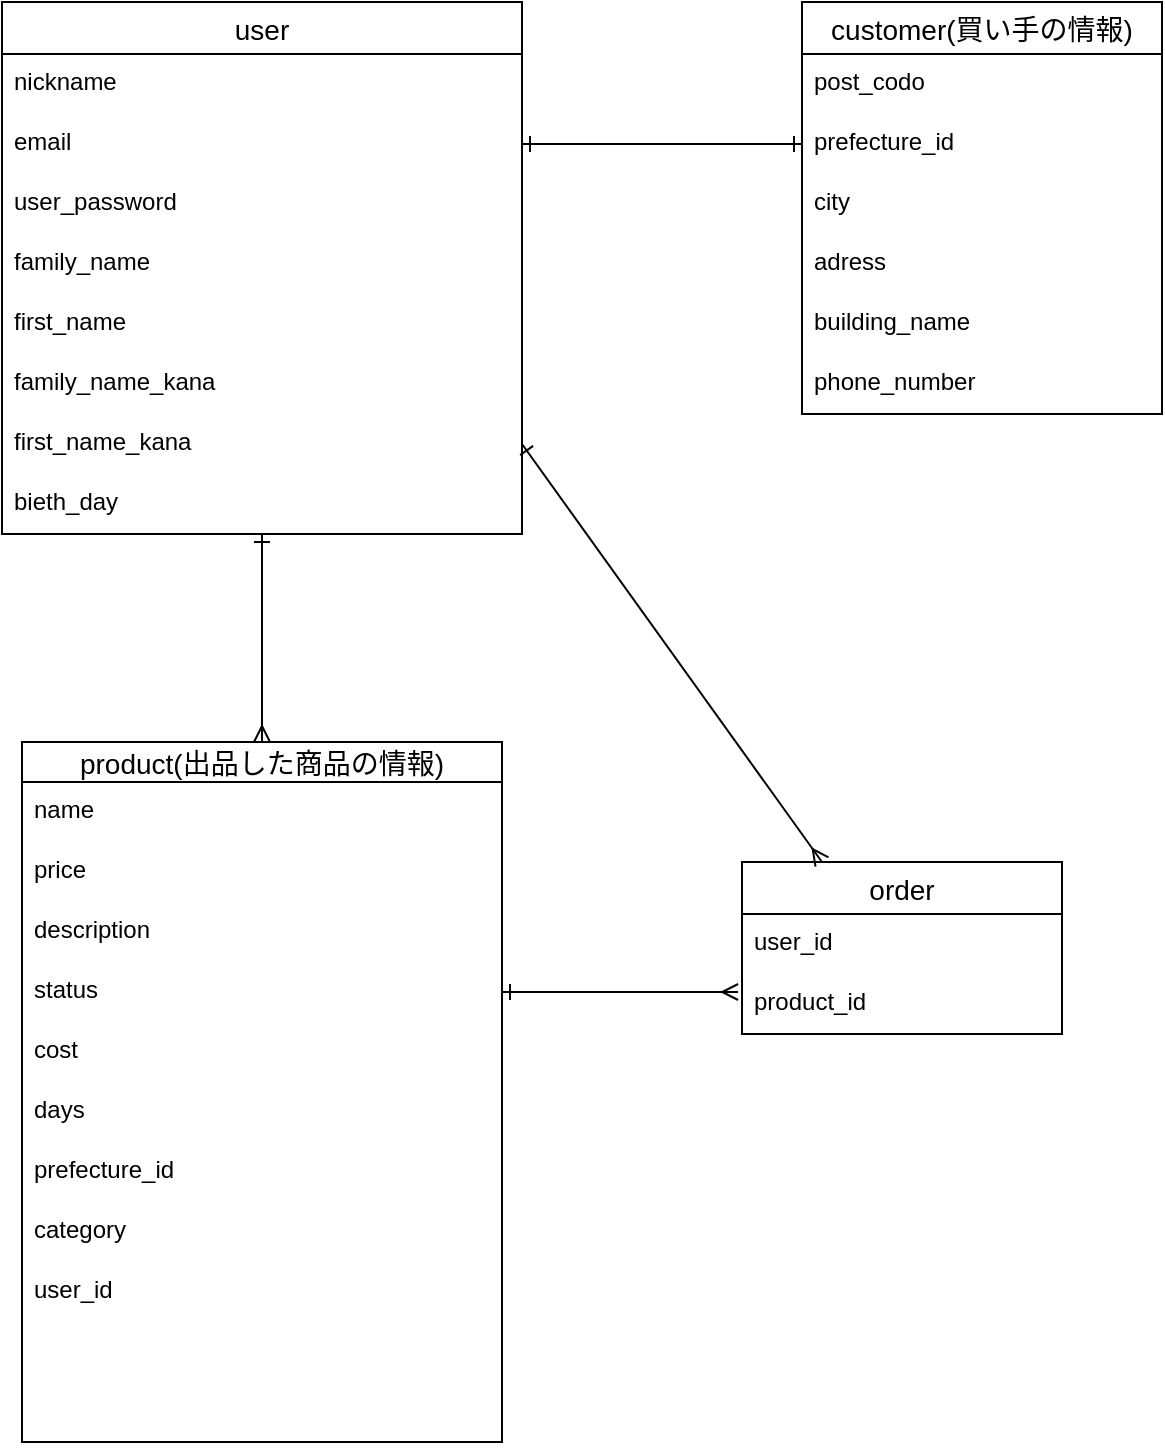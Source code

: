 <mxfile>
    <diagram id="eGJ3xKTC9f9VrZNubBRB" name="ページ1">
        <mxGraphModel dx="1575" dy="1749" grid="1" gridSize="10" guides="1" tooltips="1" connect="1" arrows="1" fold="1" page="1" pageScale="1" pageWidth="827" pageHeight="1169" math="0" shadow="0">
            <root>
                <mxCell id="0"/>
                <mxCell id="1" parent="0"/>
                <mxCell id="96" value="user" style="swimlane;fontStyle=0;childLayout=stackLayout;horizontal=1;startSize=26;horizontalStack=0;resizeParent=1;resizeParentMax=0;resizeLast=0;collapsible=1;marginBottom=0;align=center;fontSize=14;" vertex="1" parent="1">
                    <mxGeometry x="-800" y="-1140" width="260" height="266" as="geometry"/>
                </mxCell>
                <mxCell id="97" value="nickname" style="text;strokeColor=none;fillColor=none;spacingLeft=4;spacingRight=4;overflow=hidden;rotatable=0;points=[[0,0.5],[1,0.5]];portConstraint=eastwest;fontSize=12;" vertex="1" parent="96">
                    <mxGeometry y="26" width="260" height="30" as="geometry"/>
                </mxCell>
                <mxCell id="98" value="email" style="text;strokeColor=none;fillColor=none;spacingLeft=4;spacingRight=4;overflow=hidden;rotatable=0;points=[[0,0.5],[1,0.5]];portConstraint=eastwest;fontSize=12;" vertex="1" parent="96">
                    <mxGeometry y="56" width="260" height="30" as="geometry"/>
                </mxCell>
                <mxCell id="101" value="user_password" style="text;strokeColor=none;fillColor=none;spacingLeft=4;spacingRight=4;overflow=hidden;rotatable=0;points=[[0,0.5],[1,0.5]];portConstraint=eastwest;fontSize=12;" vertex="1" parent="96">
                    <mxGeometry y="86" width="260" height="30" as="geometry"/>
                </mxCell>
                <mxCell id="102" value="family_name" style="text;strokeColor=none;fillColor=none;spacingLeft=4;spacingRight=4;overflow=hidden;rotatable=0;points=[[0,0.5],[1,0.5]];portConstraint=eastwest;fontSize=12;" vertex="1" parent="96">
                    <mxGeometry y="116" width="260" height="30" as="geometry"/>
                </mxCell>
                <mxCell id="103" value="first_name" style="text;strokeColor=none;fillColor=none;spacingLeft=4;spacingRight=4;overflow=hidden;rotatable=0;points=[[0,0.5],[1,0.5]];portConstraint=eastwest;fontSize=12;" vertex="1" parent="96">
                    <mxGeometry y="146" width="260" height="30" as="geometry"/>
                </mxCell>
                <mxCell id="104" value="family_name_kana" style="text;strokeColor=none;fillColor=none;spacingLeft=4;spacingRight=4;overflow=hidden;rotatable=0;points=[[0,0.5],[1,0.5]];portConstraint=eastwest;fontSize=12;" vertex="1" parent="96">
                    <mxGeometry y="176" width="260" height="30" as="geometry"/>
                </mxCell>
                <mxCell id="105" value="first_name_kana" style="text;strokeColor=none;fillColor=none;spacingLeft=4;spacingRight=4;overflow=hidden;rotatable=0;points=[[0,0.5],[1,0.5]];portConstraint=eastwest;fontSize=12;" vertex="1" parent="96">
                    <mxGeometry y="206" width="260" height="30" as="geometry"/>
                </mxCell>
                <mxCell id="106" value="bieth_day" style="text;strokeColor=none;fillColor=none;spacingLeft=4;spacingRight=4;overflow=hidden;rotatable=0;points=[[0,0.5],[1,0.5]];portConstraint=eastwest;fontSize=12;" vertex="1" parent="96">
                    <mxGeometry y="236" width="260" height="30" as="geometry"/>
                </mxCell>
                <mxCell id="153" style="edgeStyle=none;html=1;exitX=0.5;exitY=0;exitDx=0;exitDy=0;entryX=0.5;entryY=1;entryDx=0;entryDy=0;fontColor=#FFFFFF;startArrow=ERmany;startFill=0;endArrow=ERone;endFill=0;" edge="1" parent="1" source="107" target="96">
                    <mxGeometry relative="1" as="geometry"/>
                </mxCell>
                <mxCell id="107" value="product(出品した商品の情報)" style="swimlane;fontStyle=0;childLayout=stackLayout;horizontal=1;startSize=20;horizontalStack=0;resizeParent=1;resizeParentMax=0;resizeLast=0;collapsible=1;marginBottom=0;align=center;fontSize=14;" vertex="1" parent="1">
                    <mxGeometry x="-790" y="-770" width="240" height="350" as="geometry"/>
                </mxCell>
                <mxCell id="108" value="name" style="text;strokeColor=none;fillColor=none;spacingLeft=4;spacingRight=4;overflow=hidden;rotatable=0;points=[[0,0.5],[1,0.5]];portConstraint=eastwest;fontSize=12;" vertex="1" parent="107">
                    <mxGeometry y="20" width="240" height="30" as="geometry"/>
                </mxCell>
                <mxCell id="109" value="price" style="text;strokeColor=none;fillColor=none;spacingLeft=4;spacingRight=4;overflow=hidden;rotatable=0;points=[[0,0.5],[1,0.5]];portConstraint=eastwest;fontSize=12;" vertex="1" parent="107">
                    <mxGeometry y="50" width="240" height="30" as="geometry"/>
                </mxCell>
                <mxCell id="111" value="description" style="text;strokeColor=none;fillColor=none;spacingLeft=4;spacingRight=4;overflow=hidden;rotatable=0;points=[[0,0.5],[1,0.5]];portConstraint=eastwest;fontSize=12;" vertex="1" parent="107">
                    <mxGeometry y="80" width="240" height="30" as="geometry"/>
                </mxCell>
                <mxCell id="112" value="status" style="text;strokeColor=none;fillColor=none;spacingLeft=4;spacingRight=4;overflow=hidden;rotatable=0;points=[[0,0.5],[1,0.5]];portConstraint=eastwest;fontSize=12;" vertex="1" parent="107">
                    <mxGeometry y="110" width="240" height="30" as="geometry"/>
                </mxCell>
                <mxCell id="114" value="cost" style="text;strokeColor=none;fillColor=none;spacingLeft=4;spacingRight=4;overflow=hidden;rotatable=0;points=[[0,0.5],[1,0.5]];portConstraint=eastwest;fontSize=12;" vertex="1" parent="107">
                    <mxGeometry y="140" width="240" height="30" as="geometry"/>
                </mxCell>
                <mxCell id="115" value="days" style="text;strokeColor=none;fillColor=none;spacingLeft=4;spacingRight=4;overflow=hidden;rotatable=0;points=[[0,0.5],[1,0.5]];portConstraint=eastwest;fontSize=12;" vertex="1" parent="107">
                    <mxGeometry y="170" width="240" height="30" as="geometry"/>
                </mxCell>
                <mxCell id="116" value="prefecture_id" style="text;strokeColor=none;fillColor=none;spacingLeft=4;spacingRight=4;overflow=hidden;rotatable=0;points=[[0,0.5],[1,0.5]];portConstraint=eastwest;fontSize=12;" vertex="1" parent="107">
                    <mxGeometry y="200" width="240" height="30" as="geometry"/>
                </mxCell>
                <mxCell id="117" value="category" style="text;strokeColor=none;fillColor=none;spacingLeft=4;spacingRight=4;overflow=hidden;rotatable=0;points=[[0,0.5],[1,0.5]];portConstraint=eastwest;fontSize=12;" vertex="1" parent="107">
                    <mxGeometry y="230" width="240" height="30" as="geometry"/>
                </mxCell>
                <mxCell id="149" value="user_id" style="text;strokeColor=none;fillColor=none;spacingLeft=4;spacingRight=4;overflow=hidden;rotatable=0;points=[[0,0.5],[1,0.5]];portConstraint=eastwest;fontSize=12;" vertex="1" parent="107">
                    <mxGeometry y="260" width="240" height="30" as="geometry"/>
                </mxCell>
                <mxCell id="151" value="product_id" style="text;strokeColor=none;fillColor=none;spacingLeft=4;spacingRight=4;overflow=hidden;rotatable=0;points=[[0,0.5],[1,0.5]];portConstraint=eastwest;fontSize=12;fontColor=#FFFFFF;" vertex="1" parent="107">
                    <mxGeometry y="290" width="240" height="30" as="geometry"/>
                </mxCell>
                <mxCell id="110" value="purchase_id" style="text;strokeColor=none;fillColor=none;spacingLeft=4;spacingRight=4;overflow=hidden;rotatable=0;points=[[0,0.5],[1,0.5]];portConstraint=eastwest;fontSize=12;fontColor=#FFFFFF;" vertex="1" parent="107">
                    <mxGeometry y="320" width="240" height="30" as="geometry"/>
                </mxCell>
                <mxCell id="120" value="order" style="swimlane;fontStyle=0;childLayout=stackLayout;horizontal=1;startSize=26;horizontalStack=0;resizeParent=1;resizeParentMax=0;resizeLast=0;collapsible=1;marginBottom=0;align=center;fontSize=14;" vertex="1" parent="1">
                    <mxGeometry x="-430" y="-710" width="160" height="86" as="geometry"/>
                </mxCell>
                <mxCell id="121" value="user_id" style="text;strokeColor=none;fillColor=none;spacingLeft=4;spacingRight=4;overflow=hidden;rotatable=0;points=[[0,0.5],[1,0.5]];portConstraint=eastwest;fontSize=12;" vertex="1" parent="120">
                    <mxGeometry y="26" width="160" height="30" as="geometry"/>
                </mxCell>
                <mxCell id="122" value="product_id" style="text;strokeColor=none;fillColor=none;spacingLeft=4;spacingRight=4;overflow=hidden;rotatable=0;points=[[0,0.5],[1,0.5]];portConstraint=eastwest;fontSize=12;" vertex="1" parent="120">
                    <mxGeometry y="56" width="160" height="30" as="geometry"/>
                </mxCell>
                <mxCell id="124" value="customer(買い手の情報)" style="swimlane;fontStyle=0;childLayout=stackLayout;horizontal=1;startSize=26;horizontalStack=0;resizeParent=1;resizeParentMax=0;resizeLast=0;collapsible=1;marginBottom=0;align=center;fontSize=14;" vertex="1" parent="1">
                    <mxGeometry x="-400" y="-1140" width="180" height="206" as="geometry"/>
                </mxCell>
                <mxCell id="130" value="post_codo" style="text;strokeColor=none;fillColor=none;spacingLeft=4;spacingRight=4;overflow=hidden;rotatable=0;points=[[0,0.5],[1,0.5]];portConstraint=eastwest;fontSize=12;" vertex="1" parent="124">
                    <mxGeometry y="26" width="180" height="30" as="geometry"/>
                </mxCell>
                <mxCell id="131" value="prefecture_id" style="text;strokeColor=none;fillColor=none;spacingLeft=4;spacingRight=4;overflow=hidden;rotatable=0;points=[[0,0.5],[1,0.5]];portConstraint=eastwest;fontSize=12;" vertex="1" parent="124">
                    <mxGeometry y="56" width="180" height="30" as="geometry"/>
                </mxCell>
                <mxCell id="132" value="city" style="text;strokeColor=none;fillColor=none;spacingLeft=4;spacingRight=4;overflow=hidden;rotatable=0;points=[[0,0.5],[1,0.5]];portConstraint=eastwest;fontSize=12;" vertex="1" parent="124">
                    <mxGeometry y="86" width="180" height="30" as="geometry"/>
                </mxCell>
                <mxCell id="133" value="adress" style="text;strokeColor=none;fillColor=none;spacingLeft=4;spacingRight=4;overflow=hidden;rotatable=0;points=[[0,0.5],[1,0.5]];portConstraint=eastwest;fontSize=12;" vertex="1" parent="124">
                    <mxGeometry y="116" width="180" height="30" as="geometry"/>
                </mxCell>
                <mxCell id="134" value="building_name" style="text;strokeColor=none;fillColor=none;spacingLeft=4;spacingRight=4;overflow=hidden;rotatable=0;points=[[0,0.5],[1,0.5]];portConstraint=eastwest;fontSize=12;" vertex="1" parent="124">
                    <mxGeometry y="146" width="180" height="30" as="geometry"/>
                </mxCell>
                <mxCell id="135" value="phone_number" style="text;strokeColor=none;fillColor=none;spacingLeft=4;spacingRight=4;overflow=hidden;rotatable=0;points=[[0,0.5],[1,0.5]];portConstraint=eastwest;fontSize=12;" vertex="1" parent="124">
                    <mxGeometry y="176" width="180" height="30" as="geometry"/>
                </mxCell>
                <mxCell id="152" style="edgeStyle=none;html=1;exitX=1;exitY=0.5;exitDx=0;exitDy=0;entryX=0;entryY=0.5;entryDx=0;entryDy=0;fontColor=#FFFFFF;startArrow=ERone;startFill=0;endArrow=ERone;endFill=0;" edge="1" parent="1" source="98" target="131">
                    <mxGeometry relative="1" as="geometry">
                        <mxPoint x="-400" y="-1099" as="targetPoint"/>
                    </mxGeometry>
                </mxCell>
                <mxCell id="154" style="edgeStyle=none;html=1;exitX=1;exitY=0.5;exitDx=0;exitDy=0;entryX=-0.012;entryY=0.3;entryDx=0;entryDy=0;entryPerimeter=0;fontColor=#FFFFFF;startArrow=ERone;startFill=0;endArrow=ERmany;endFill=0;" edge="1" parent="1" source="112" target="122">
                    <mxGeometry relative="1" as="geometry"/>
                </mxCell>
                <mxCell id="155" style="edgeStyle=none;html=1;exitX=1;exitY=0.5;exitDx=0;exitDy=0;entryX=0.25;entryY=0;entryDx=0;entryDy=0;fontColor=#FFFFFF;startArrow=ERone;startFill=0;endArrow=ERmany;endFill=0;" edge="1" parent="1" source="105" target="120">
                    <mxGeometry relative="1" as="geometry"/>
                </mxCell>
            </root>
        </mxGraphModel>
    </diagram>
</mxfile>